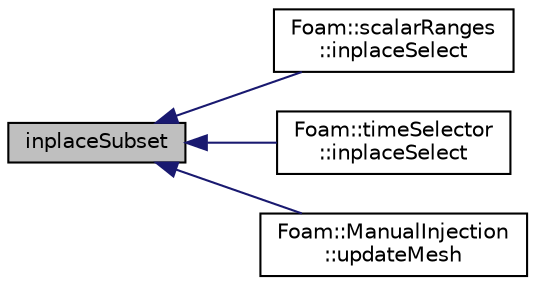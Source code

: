 digraph "inplaceSubset"
{
  bgcolor="transparent";
  edge [fontname="Helvetica",fontsize="10",labelfontname="Helvetica",labelfontsize="10"];
  node [fontname="Helvetica",fontsize="10",shape=record];
  rankdir="LR";
  Node1 [label="inplaceSubset",height=0.2,width=0.4,color="black", fillcolor="grey75", style="filled", fontcolor="black"];
  Node1 -> Node2 [dir="back",color="midnightblue",fontsize="10",style="solid",fontname="Helvetica"];
  Node2 [label="Foam::scalarRanges\l::inplaceSelect",height=0.2,width=0.4,color="black",URL="$a02240.html#aa11603fdf8bae9afa568c8d311adb58d",tooltip="Select a list of values that are within the ranges. "];
  Node1 -> Node3 [dir="back",color="midnightblue",fontsize="10",style="solid",fontname="Helvetica"];
  Node3 [label="Foam::timeSelector\l::inplaceSelect",height=0.2,width=0.4,color="black",URL="$a02612.html#af9daeaf833a0546f28900c7d9166140d",tooltip="Select a list of Time values that are within the ranges. "];
  Node1 -> Node4 [dir="back",color="midnightblue",fontsize="10",style="solid",fontname="Helvetica"];
  Node4 [label="Foam::ManualInjection\l::updateMesh",height=0.2,width=0.4,color="black",URL="$a01398.html#ae5693a309a936ac1040dd48c2881677f",tooltip="Set injector locations when mesh is updated. "];
}
